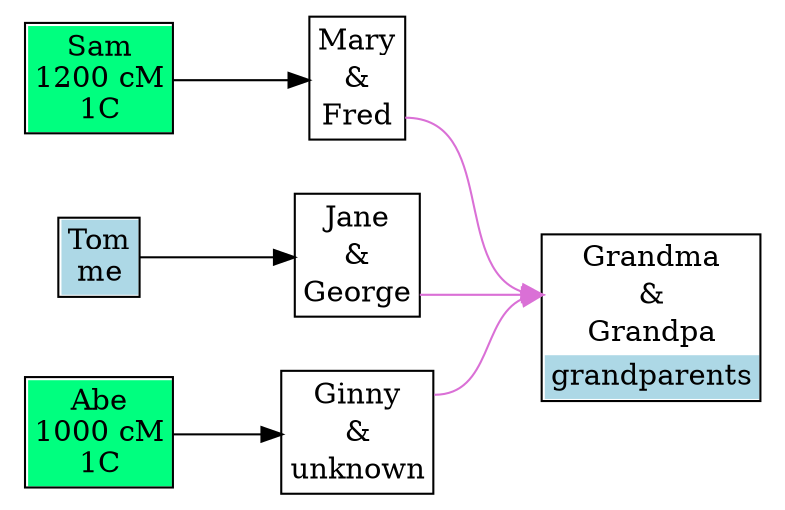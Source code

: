 digraph family {
node [shape=plaintext];
rankdir=LR;
f1 [label=<
<table cellpadding="3" border="1" cellspacing="0" cellborder="0">
<tr><td port="w">Grandma</td></tr>
<tr><td port="u" cellpadding="0" cellspacing="0">&amp;</td></tr>
<tr><td port="h">Grandpa</td></tr>
<tr><td bgcolor="lightblue">grandparents</td></tr>
</table>>];
f11 [label=<
<table cellpadding="3" border="1" cellspacing="0" cellborder="0">
<tr><td port="w">Mary</td></tr>
<tr><td port="u" cellpadding="0" cellspacing="0">&amp;</td></tr>
<tr><td port="h">Fred</td></tr>
</table>>];
f12 [label=<
<table cellpadding="3" border="1" cellspacing="0" cellborder="0">
<tr><td port="w">Jane</td></tr>
<tr><td port="u" cellpadding="0" cellspacing="0">&amp;</td></tr>
<tr><td port="h">George</td></tr>
</table>>];
f14 [label=<
<table cellpadding="3" border="1" cellspacing="0" cellborder="0">
<tr><td port="w">Ginny</td></tr>
<tr><td port="u" cellpadding="0" cellspacing="0">&amp;</td></tr>
<tr><td>unknown</td></tr>
</table>>];
i103 [label=<
<table cellpadding="3" border="1" cellspacing="0" cellborder="0">
<tr><td port="i" bgcolor="springgreen">Abe<br/>1000 cM<br/>1C</td></tr>
</table>>];
i101 [label=<
<table cellpadding="3" border="1" cellspacing="0" cellborder="0">
<tr><td port="i" bgcolor="springgreen">Sam<br/>1200 cM<br/>1C</td></tr>
</table>>];
i102 [label=<
<table cellpadding="3" border="1" cellspacing="0" cellborder="0">
<tr><td port="i" bgcolor="lightblue">Tom<br/>me</td></tr>
</table>>];
f12:h -> f1:u [color=orchid];
i102:i -> f12:u;
i101:i -> f11:u;
f11:h -> f1:u [color=orchid];
i103:i -> f14:u;
f14:w -> f1:u [color=orchid];
}
